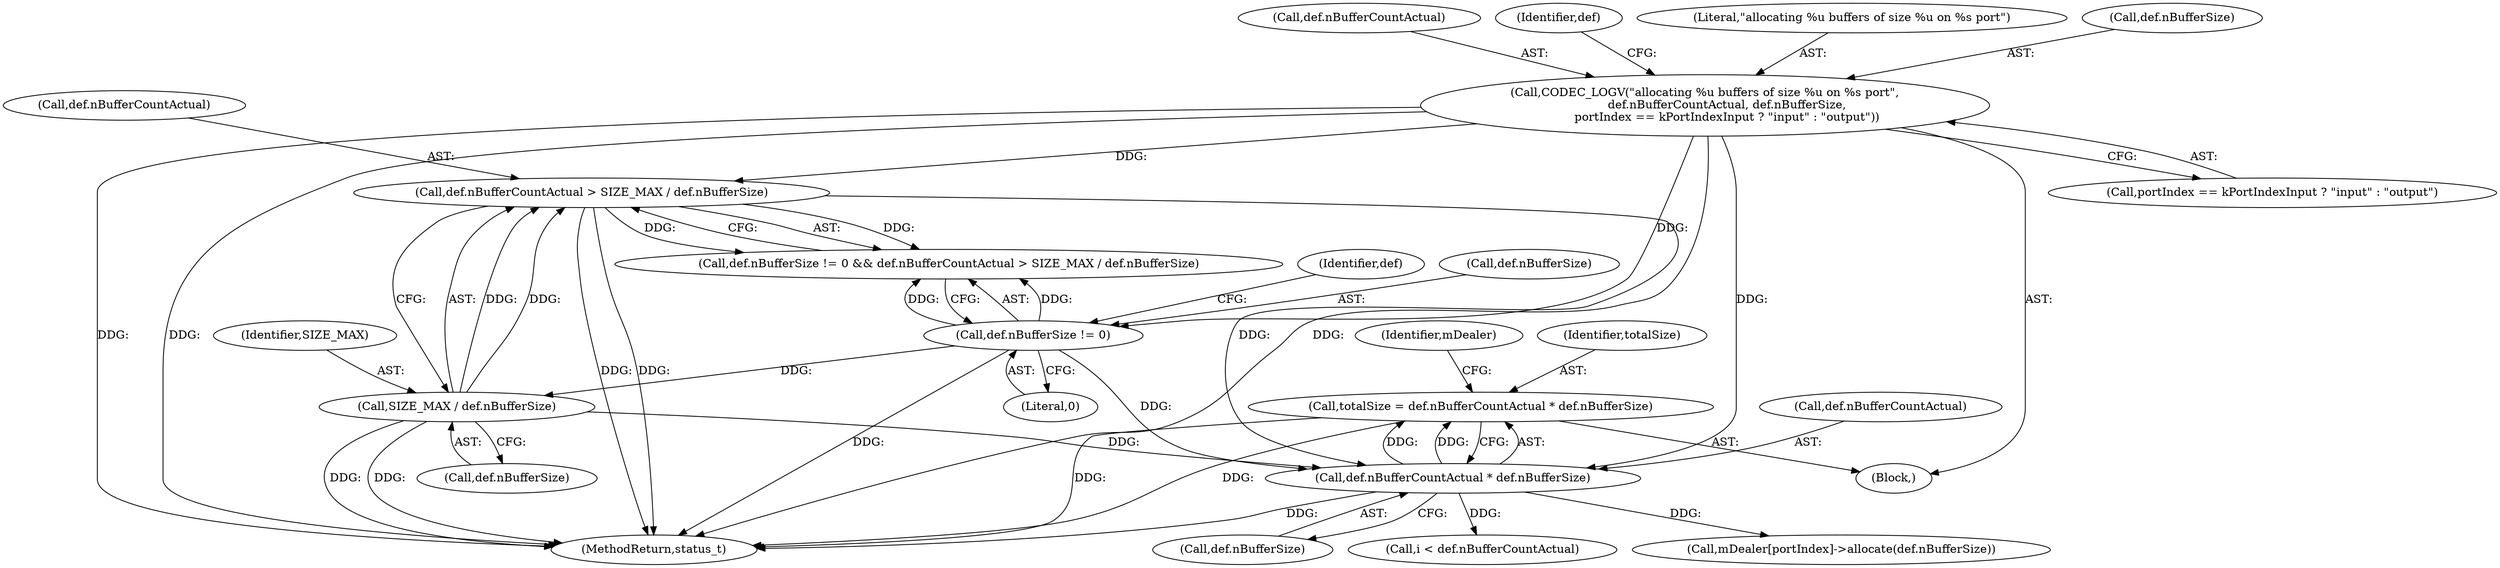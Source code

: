 digraph "0_Android_97837bb6cbac21ea679843a0037779d3834bed64@integer" {
"1000214" [label="(Call,totalSize = def.nBufferCountActual * def.nBufferSize)"];
"1000216" [label="(Call,def.nBufferCountActual * def.nBufferSize)"];
"1000180" [label="(Call,CODEC_LOGV(\"allocating %u buffers of size %u on %s port\",\n            def.nBufferCountActual, def.nBufferSize,\n            portIndex == kPortIndexInput ? \"input\" : \"output\"))"];
"1000201" [label="(Call,def.nBufferCountActual > SIZE_MAX / def.nBufferSize)"];
"1000205" [label="(Call,SIZE_MAX / def.nBufferSize)"];
"1000196" [label="(Call,def.nBufferSize != 0)"];
"1000220" [label="(Call,def.nBufferSize)"];
"1000200" [label="(Literal,0)"];
"1000195" [label="(Call,def.nBufferSize != 0 && def.nBufferCountActual > SIZE_MAX / def.nBufferSize)"];
"1000203" [label="(Identifier,def)"];
"1000182" [label="(Call,def.nBufferCountActual)"];
"1000198" [label="(Identifier,def)"];
"1000217" [label="(Call,def.nBufferCountActual)"];
"1000234" [label="(Call,i < def.nBufferCountActual)"];
"1000214" [label="(Call,totalSize = def.nBufferCountActual * def.nBufferSize)"];
"1000197" [label="(Call,def.nBufferSize)"];
"1000205" [label="(Call,SIZE_MAX / def.nBufferSize)"];
"1000201" [label="(Call,def.nBufferCountActual > SIZE_MAX / def.nBufferSize)"];
"1000579" [label="(MethodReturn,status_t)"];
"1000245" [label="(Call,mDealer[portIndex]->allocate(def.nBufferSize))"];
"1000215" [label="(Identifier,totalSize)"];
"1000206" [label="(Identifier,SIZE_MAX)"];
"1000196" [label="(Call,def.nBufferSize != 0)"];
"1000180" [label="(Call,CODEC_LOGV(\"allocating %u buffers of size %u on %s port\",\n            def.nBufferCountActual, def.nBufferSize,\n            portIndex == kPortIndexInput ? \"input\" : \"output\"))"];
"1000102" [label="(Block,)"];
"1000225" [label="(Identifier,mDealer)"];
"1000188" [label="(Call,portIndex == kPortIndexInput ? \"input\" : \"output\")"];
"1000216" [label="(Call,def.nBufferCountActual * def.nBufferSize)"];
"1000181" [label="(Literal,\"allocating %u buffers of size %u on %s port\")"];
"1000202" [label="(Call,def.nBufferCountActual)"];
"1000185" [label="(Call,def.nBufferSize)"];
"1000207" [label="(Call,def.nBufferSize)"];
"1000214" -> "1000102"  [label="AST: "];
"1000214" -> "1000216"  [label="CFG: "];
"1000215" -> "1000214"  [label="AST: "];
"1000216" -> "1000214"  [label="AST: "];
"1000225" -> "1000214"  [label="CFG: "];
"1000214" -> "1000579"  [label="DDG: "];
"1000214" -> "1000579"  [label="DDG: "];
"1000216" -> "1000214"  [label="DDG: "];
"1000216" -> "1000214"  [label="DDG: "];
"1000216" -> "1000220"  [label="CFG: "];
"1000217" -> "1000216"  [label="AST: "];
"1000220" -> "1000216"  [label="AST: "];
"1000216" -> "1000579"  [label="DDG: "];
"1000180" -> "1000216"  [label="DDG: "];
"1000201" -> "1000216"  [label="DDG: "];
"1000205" -> "1000216"  [label="DDG: "];
"1000196" -> "1000216"  [label="DDG: "];
"1000216" -> "1000234"  [label="DDG: "];
"1000216" -> "1000245"  [label="DDG: "];
"1000180" -> "1000102"  [label="AST: "];
"1000180" -> "1000188"  [label="CFG: "];
"1000181" -> "1000180"  [label="AST: "];
"1000182" -> "1000180"  [label="AST: "];
"1000185" -> "1000180"  [label="AST: "];
"1000188" -> "1000180"  [label="AST: "];
"1000198" -> "1000180"  [label="CFG: "];
"1000180" -> "1000579"  [label="DDG: "];
"1000180" -> "1000579"  [label="DDG: "];
"1000180" -> "1000579"  [label="DDG: "];
"1000180" -> "1000196"  [label="DDG: "];
"1000180" -> "1000201"  [label="DDG: "];
"1000201" -> "1000195"  [label="AST: "];
"1000201" -> "1000205"  [label="CFG: "];
"1000202" -> "1000201"  [label="AST: "];
"1000205" -> "1000201"  [label="AST: "];
"1000195" -> "1000201"  [label="CFG: "];
"1000201" -> "1000579"  [label="DDG: "];
"1000201" -> "1000579"  [label="DDG: "];
"1000201" -> "1000195"  [label="DDG: "];
"1000201" -> "1000195"  [label="DDG: "];
"1000205" -> "1000201"  [label="DDG: "];
"1000205" -> "1000201"  [label="DDG: "];
"1000205" -> "1000207"  [label="CFG: "];
"1000206" -> "1000205"  [label="AST: "];
"1000207" -> "1000205"  [label="AST: "];
"1000205" -> "1000579"  [label="DDG: "];
"1000205" -> "1000579"  [label="DDG: "];
"1000196" -> "1000205"  [label="DDG: "];
"1000196" -> "1000195"  [label="AST: "];
"1000196" -> "1000200"  [label="CFG: "];
"1000197" -> "1000196"  [label="AST: "];
"1000200" -> "1000196"  [label="AST: "];
"1000203" -> "1000196"  [label="CFG: "];
"1000195" -> "1000196"  [label="CFG: "];
"1000196" -> "1000579"  [label="DDG: "];
"1000196" -> "1000195"  [label="DDG: "];
"1000196" -> "1000195"  [label="DDG: "];
}
